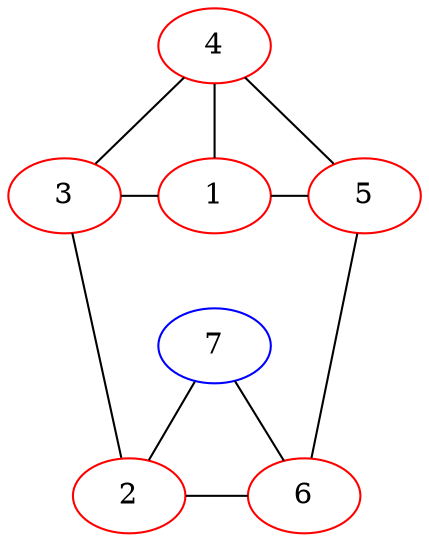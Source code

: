 graph {
    4 -- 3;
    4 -- 1 [weight=2];
    4 -- 5;
    3 -- 1;
    1 -- 5;
    3 -- 2[weight=2];
    5 -- 6[weight=2];
    2 -- 6;
    1 -- 7 [style="invis"];
    2 -- 7;
    6 -- 7;
    {
        rank="same";
        3;
        1;
        5;
    }
    {
        rank="sink";
        2;
        6;
    }
    1 [color="red"];
    2 [color="red"];
    3 [color="red"];
    4 [color="red"];
    5 [color="red"];
    6 [color="red"];
    7 [color="blue"];
}
